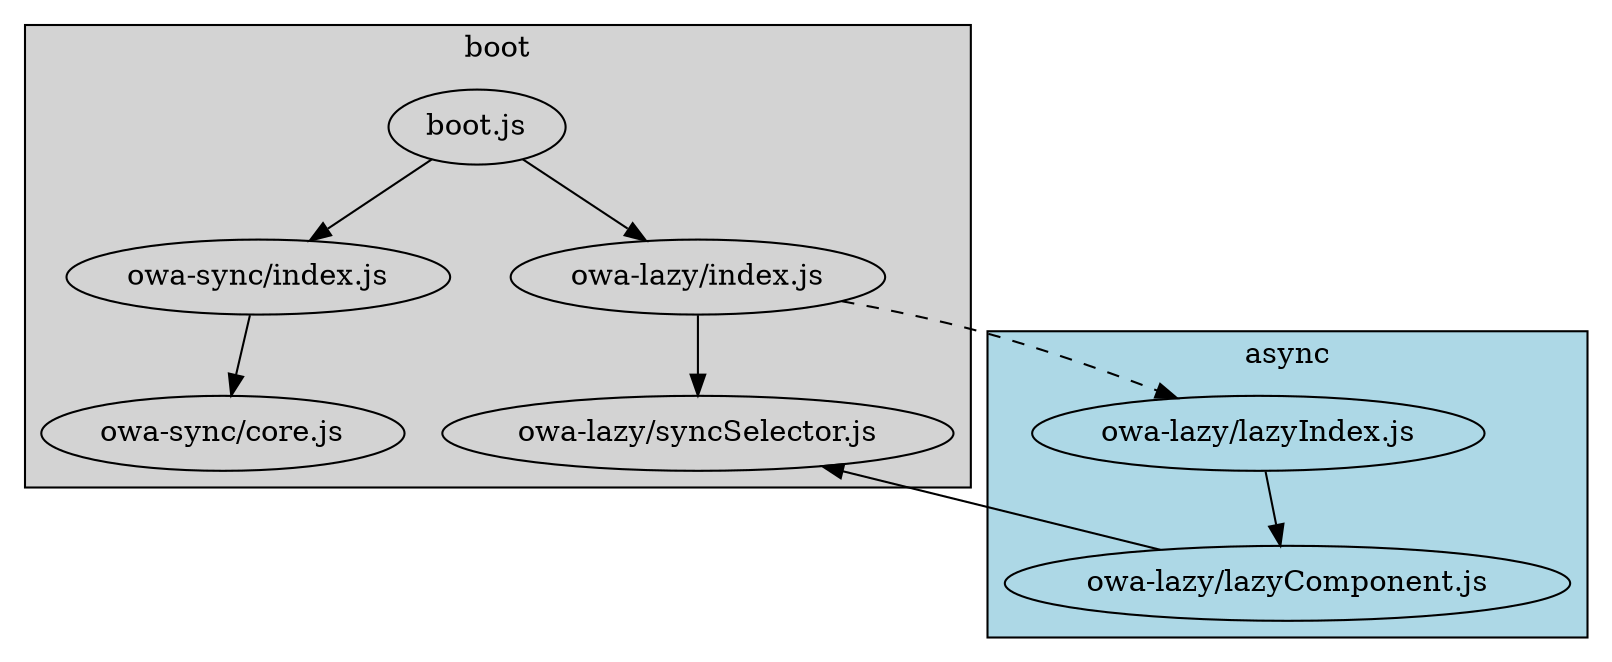 digraph G {
  edge [fontsize=8]

  a [label="boot.js"]
  b_0 [label="owa-sync/index.js"]
  b_1 [label="owa-sync/core.js"]
  c_0 [label="owa-lazy/index.js"]
  c_1 [label="owa-lazy/lazyIndex.js"]
  c_2 [label="owa-lazy/lazyComponent.js"]
  c_3 [label="owa-lazy/syncSelector.js"]

  subgraph cluster_0 {
      label="boot"
      bgcolor=lightgrey
      a -> b_0 -> b_1
      a -> c_0
      c_0 -> c_3
  }

  subgraph cluster_1 {
      label="async"
      bgcolor=lightblue
      c_1 -> c_2
      c_2 -> c_3
  }

  c_0 -> c_1 [style=dashed]
}